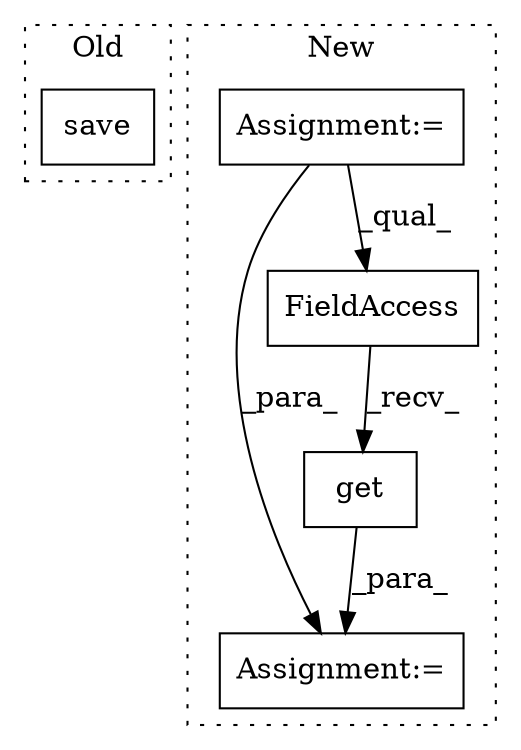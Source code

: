 digraph G {
subgraph cluster0 {
1 [label="save" a="32" s="2651" l="6" shape="box"];
label = "Old";
style="dotted";
}
subgraph cluster1 {
2 [label="get" a="32" s="2515,2539" l="4,1" shape="box"];
3 [label="Assignment:=" a="7" s="2499" l="1" shape="box"];
4 [label="FieldAccess" a="22" s="2500" l="14" shape="box"];
5 [label="Assignment:=" a="7" s="1068" l="6" shape="box"];
label = "New";
style="dotted";
}
2 -> 3 [label="_para_"];
4 -> 2 [label="_recv_"];
5 -> 3 [label="_para_"];
5 -> 4 [label="_qual_"];
}